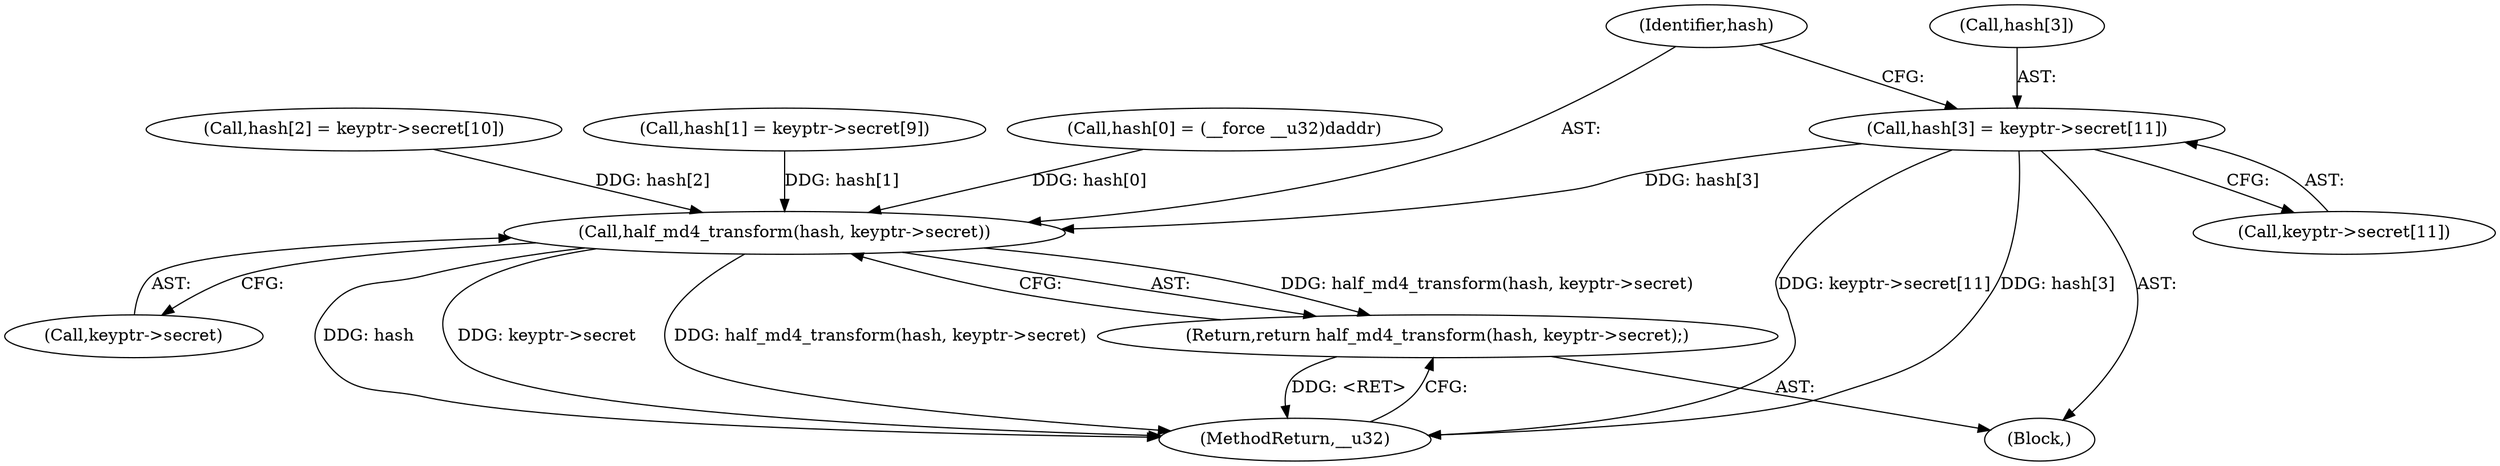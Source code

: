 digraph "1_linux_6e5714eaf77d79ae1c8b47e3e040ff5411b717ec_3@array" {
"1000134" [label="(Call,hash[3] = keyptr->secret[11])"];
"1000144" [label="(Call,half_md4_transform(hash, keyptr->secret))"];
"1000143" [label="(Return,return half_md4_transform(hash, keyptr->secret);)"];
"1000109" [label="(Call,hash[0] = (__force __u32)daddr)"];
"1000149" [label="(MethodReturn,__u32)"];
"1000143" [label="(Return,return half_md4_transform(hash, keyptr->secret);)"];
"1000144" [label="(Call,half_md4_transform(hash, keyptr->secret))"];
"1000134" [label="(Call,hash[3] = keyptr->secret[11])"];
"1000125" [label="(Call,hash[2] = keyptr->secret[10])"];
"1000116" [label="(Call,hash[1] = keyptr->secret[9])"];
"1000103" [label="(Block,)"];
"1000146" [label="(Call,keyptr->secret)"];
"1000135" [label="(Call,hash[3])"];
"1000138" [label="(Call,keyptr->secret[11])"];
"1000145" [label="(Identifier,hash)"];
"1000134" -> "1000103"  [label="AST: "];
"1000134" -> "1000138"  [label="CFG: "];
"1000135" -> "1000134"  [label="AST: "];
"1000138" -> "1000134"  [label="AST: "];
"1000145" -> "1000134"  [label="CFG: "];
"1000134" -> "1000149"  [label="DDG: keyptr->secret[11]"];
"1000134" -> "1000149"  [label="DDG: hash[3]"];
"1000134" -> "1000144"  [label="DDG: hash[3]"];
"1000144" -> "1000143"  [label="AST: "];
"1000144" -> "1000146"  [label="CFG: "];
"1000145" -> "1000144"  [label="AST: "];
"1000146" -> "1000144"  [label="AST: "];
"1000143" -> "1000144"  [label="CFG: "];
"1000144" -> "1000149"  [label="DDG: hash"];
"1000144" -> "1000149"  [label="DDG: keyptr->secret"];
"1000144" -> "1000149"  [label="DDG: half_md4_transform(hash, keyptr->secret)"];
"1000144" -> "1000143"  [label="DDG: half_md4_transform(hash, keyptr->secret)"];
"1000116" -> "1000144"  [label="DDG: hash[1]"];
"1000125" -> "1000144"  [label="DDG: hash[2]"];
"1000109" -> "1000144"  [label="DDG: hash[0]"];
"1000143" -> "1000103"  [label="AST: "];
"1000149" -> "1000143"  [label="CFG: "];
"1000143" -> "1000149"  [label="DDG: <RET>"];
}
